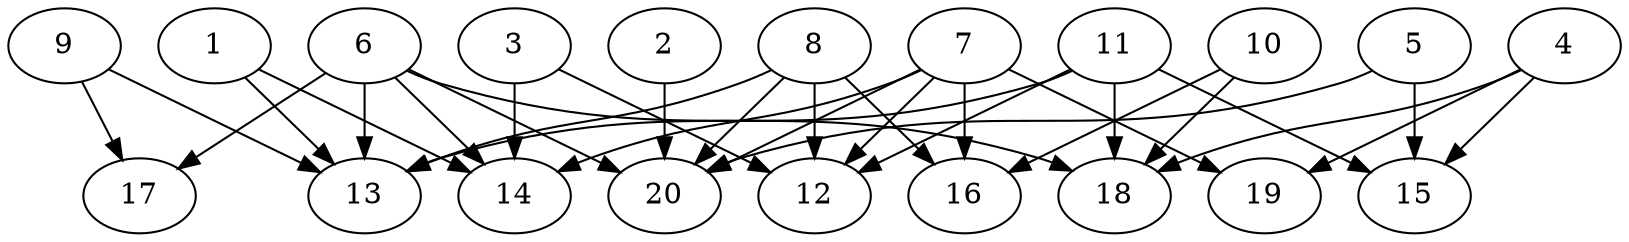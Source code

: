 // DAG automatically generated by daggen at Wed Jul 24 21:26:16 2019
// ./daggen --dot -n 20 --ccr 0.3 --fat 0.8 --regular 0.5 --density 0.5 --mindata 5242880 --maxdata 52428800 
digraph G {
  1 [size="98065067", alpha="0.13", expect_size="29419520"] 
  1 -> 13 [size ="29419520"]
  1 -> 14 [size ="29419520"]
  2 [size="105970347", alpha="0.04", expect_size="31791104"] 
  2 -> 20 [size ="31791104"]
  3 [size="168809813", alpha="0.03", expect_size="50642944"] 
  3 -> 12 [size ="50642944"]
  3 -> 14 [size ="50642944"]
  4 [size="107287893", alpha="0.17", expect_size="32186368"] 
  4 -> 15 [size ="32186368"]
  4 -> 18 [size ="32186368"]
  4 -> 19 [size ="32186368"]
  5 [size="90958507", alpha="0.08", expect_size="27287552"] 
  5 -> 15 [size ="27287552"]
  5 -> 20 [size ="27287552"]
  6 [size="32972800", alpha="0.08", expect_size="9891840"] 
  6 -> 13 [size ="9891840"]
  6 -> 14 [size ="9891840"]
  6 -> 17 [size ="9891840"]
  6 -> 18 [size ="9891840"]
  6 -> 20 [size ="9891840"]
  7 [size="45335893", alpha="0.09", expect_size="13600768"] 
  7 -> 12 [size ="13600768"]
  7 -> 14 [size ="13600768"]
  7 -> 16 [size ="13600768"]
  7 -> 19 [size ="13600768"]
  7 -> 20 [size ="13600768"]
  8 [size="24982187", alpha="0.19", expect_size="7494656"] 
  8 -> 12 [size ="7494656"]
  8 -> 13 [size ="7494656"]
  8 -> 16 [size ="7494656"]
  8 -> 20 [size ="7494656"]
  9 [size="129064960", alpha="0.17", expect_size="38719488"] 
  9 -> 13 [size ="38719488"]
  9 -> 17 [size ="38719488"]
  10 [size="163218773", alpha="0.10", expect_size="48965632"] 
  10 -> 16 [size ="48965632"]
  10 -> 18 [size ="48965632"]
  11 [size="131976533", alpha="0.09", expect_size="39592960"] 
  11 -> 12 [size ="39592960"]
  11 -> 13 [size ="39592960"]
  11 -> 15 [size ="39592960"]
  11 -> 18 [size ="39592960"]
  12 [size="78564693", alpha="0.20", expect_size="23569408"] 
  13 [size="112315733", alpha="0.07", expect_size="33694720"] 
  14 [size="134488747", alpha="0.13", expect_size="40346624"] 
  15 [size="111254187", alpha="0.03", expect_size="33376256"] 
  16 [size="20244480", alpha="0.16", expect_size="6073344"] 
  17 [size="84531200", alpha="0.01", expect_size="25359360"] 
  18 [size="154463573", alpha="0.18", expect_size="46339072"] 
  19 [size="150418773", alpha="0.17", expect_size="45125632"] 
  20 [size="123736747", alpha="0.16", expect_size="37121024"] 
}
